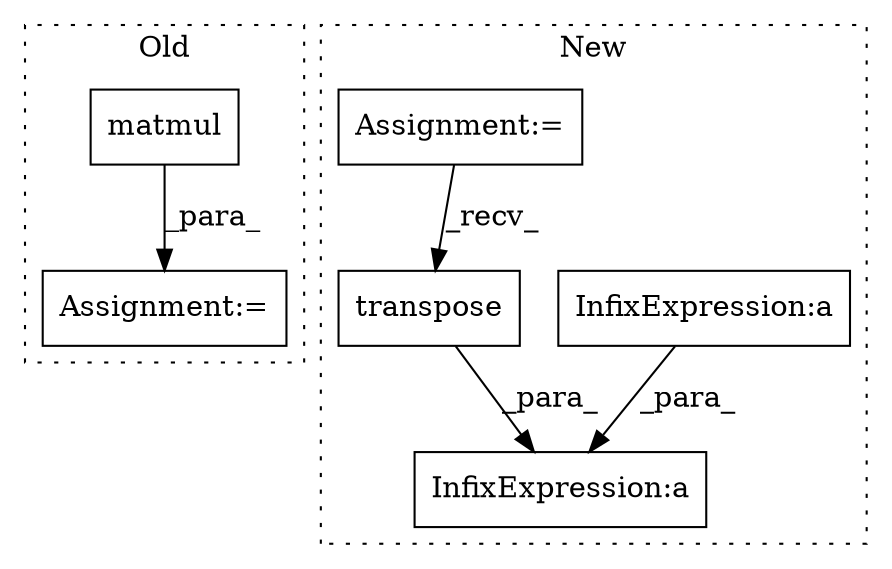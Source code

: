 digraph G {
subgraph cluster0 {
1 [label="matmul" a="32" s="18604,18638" l="7,1" shape="box"];
3 [label="Assignment:=" a="7" s="18928" l="1" shape="box"];
label = "Old";
style="dotted";
}
subgraph cluster1 {
2 [label="transpose" a="32" s="18130,18147" l="10,1" shape="box"];
4 [label="InfixExpression:a" a="27" s="18438" l="3" shape="box"];
5 [label="InfixExpression:a" a="27" s="18318" l="3" shape="box"];
6 [label="Assignment:=" a="7" s="17959" l="8" shape="box"];
label = "New";
style="dotted";
}
1 -> 3 [label="_para_"];
2 -> 4 [label="_para_"];
5 -> 4 [label="_para_"];
6 -> 2 [label="_recv_"];
}